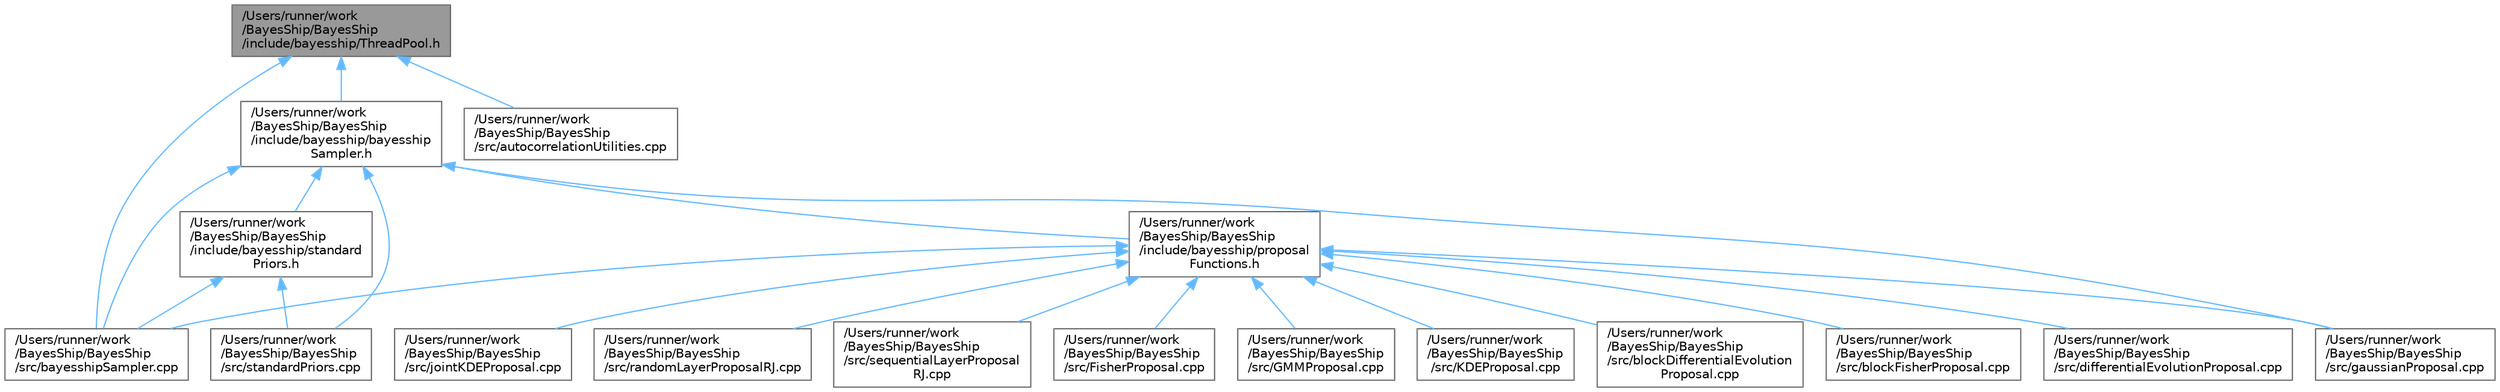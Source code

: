 digraph "/Users/runner/work/BayesShip/BayesShip/include/bayesship/ThreadPool.h"
{
 // LATEX_PDF_SIZE
  bgcolor="transparent";
  edge [fontname=Helvetica,fontsize=10,labelfontname=Helvetica,labelfontsize=10];
  node [fontname=Helvetica,fontsize=10,shape=box,height=0.2,width=0.4];
  Node1 [label="/Users/runner/work\l/BayesShip/BayesShip\l/include/bayesship/ThreadPool.h",height=0.2,width=0.4,color="gray40", fillcolor="grey60", style="filled", fontcolor="black",tooltip=" "];
  Node1 -> Node2 [dir="back",color="steelblue1",style="solid"];
  Node2 [label="/Users/runner/work\l/BayesShip/BayesShip\l/include/bayesship/bayesship\lSampler.h",height=0.2,width=0.4,color="grey40", fillcolor="white", style="filled",URL="$bayesshipSampler_8h.html",tooltip=" "];
  Node2 -> Node3 [dir="back",color="steelblue1",style="solid"];
  Node3 [label="/Users/runner/work\l/BayesShip/BayesShip\l/include/bayesship/proposal\lFunctions.h",height=0.2,width=0.4,color="grey40", fillcolor="white", style="filled",URL="$proposalFunctions_8h.html",tooltip=" "];
  Node3 -> Node4 [dir="back",color="steelblue1",style="solid"];
  Node4 [label="/Users/runner/work\l/BayesShip/BayesShip\l/src/FisherProposal.cpp",height=0.2,width=0.4,color="grey40", fillcolor="white", style="filled",URL="$FisherProposal_8cpp.html",tooltip=" "];
  Node3 -> Node5 [dir="back",color="steelblue1",style="solid"];
  Node5 [label="/Users/runner/work\l/BayesShip/BayesShip\l/src/GMMProposal.cpp",height=0.2,width=0.4,color="grey40", fillcolor="white", style="filled",URL="$GMMProposal_8cpp.html",tooltip=" "];
  Node3 -> Node6 [dir="back",color="steelblue1",style="solid"];
  Node6 [label="/Users/runner/work\l/BayesShip/BayesShip\l/src/KDEProposal.cpp",height=0.2,width=0.4,color="grey40", fillcolor="white", style="filled",URL="$KDEProposal_8cpp.html",tooltip=" "];
  Node3 -> Node7 [dir="back",color="steelblue1",style="solid"];
  Node7 [label="/Users/runner/work\l/BayesShip/BayesShip\l/src/bayesshipSampler.cpp",height=0.2,width=0.4,color="grey40", fillcolor="white", style="filled",URL="$bayesshipSampler_8cpp.html",tooltip=" "];
  Node3 -> Node8 [dir="back",color="steelblue1",style="solid"];
  Node8 [label="/Users/runner/work\l/BayesShip/BayesShip\l/src/blockDifferentialEvolution\lProposal.cpp",height=0.2,width=0.4,color="grey40", fillcolor="white", style="filled",URL="$blockDifferentialEvolutionProposal_8cpp.html",tooltip=" "];
  Node3 -> Node9 [dir="back",color="steelblue1",style="solid"];
  Node9 [label="/Users/runner/work\l/BayesShip/BayesShip\l/src/blockFisherProposal.cpp",height=0.2,width=0.4,color="grey40", fillcolor="white", style="filled",URL="$blockFisherProposal_8cpp.html",tooltip=" "];
  Node3 -> Node10 [dir="back",color="steelblue1",style="solid"];
  Node10 [label="/Users/runner/work\l/BayesShip/BayesShip\l/src/differentialEvolutionProposal.cpp",height=0.2,width=0.4,color="grey40", fillcolor="white", style="filled",URL="$differentialEvolutionProposal_8cpp.html",tooltip=" "];
  Node3 -> Node11 [dir="back",color="steelblue1",style="solid"];
  Node11 [label="/Users/runner/work\l/BayesShip/BayesShip\l/src/gaussianProposal.cpp",height=0.2,width=0.4,color="grey40", fillcolor="white", style="filled",URL="$gaussianProposal_8cpp.html",tooltip=" "];
  Node3 -> Node12 [dir="back",color="steelblue1",style="solid"];
  Node12 [label="/Users/runner/work\l/BayesShip/BayesShip\l/src/jointKDEProposal.cpp",height=0.2,width=0.4,color="grey40", fillcolor="white", style="filled",URL="$jointKDEProposal_8cpp.html",tooltip=" "];
  Node3 -> Node13 [dir="back",color="steelblue1",style="solid"];
  Node13 [label="/Users/runner/work\l/BayesShip/BayesShip\l/src/randomLayerProposalRJ.cpp",height=0.2,width=0.4,color="grey40", fillcolor="white", style="filled",URL="$randomLayerProposalRJ_8cpp.html",tooltip=" "];
  Node3 -> Node14 [dir="back",color="steelblue1",style="solid"];
  Node14 [label="/Users/runner/work\l/BayesShip/BayesShip\l/src/sequentialLayerProposal\lRJ.cpp",height=0.2,width=0.4,color="grey40", fillcolor="white", style="filled",URL="$sequentialLayerProposalRJ_8cpp.html",tooltip=" "];
  Node2 -> Node15 [dir="back",color="steelblue1",style="solid"];
  Node15 [label="/Users/runner/work\l/BayesShip/BayesShip\l/include/bayesship/standard\lPriors.h",height=0.2,width=0.4,color="grey40", fillcolor="white", style="filled",URL="$standardPriors_8h.html",tooltip=" "];
  Node15 -> Node7 [dir="back",color="steelblue1",style="solid"];
  Node15 -> Node16 [dir="back",color="steelblue1",style="solid"];
  Node16 [label="/Users/runner/work\l/BayesShip/BayesShip\l/src/standardPriors.cpp",height=0.2,width=0.4,color="grey40", fillcolor="white", style="filled",URL="$standardPriors_8cpp.html",tooltip=" "];
  Node2 -> Node7 [dir="back",color="steelblue1",style="solid"];
  Node2 -> Node11 [dir="back",color="steelblue1",style="solid"];
  Node2 -> Node16 [dir="back",color="steelblue1",style="solid"];
  Node1 -> Node17 [dir="back",color="steelblue1",style="solid"];
  Node17 [label="/Users/runner/work\l/BayesShip/BayesShip\l/src/autocorrelationUtilities.cpp",height=0.2,width=0.4,color="grey40", fillcolor="white", style="filled",URL="$autocorrelationUtilities_8cpp.html",tooltip=" "];
  Node1 -> Node7 [dir="back",color="steelblue1",style="solid"];
}

